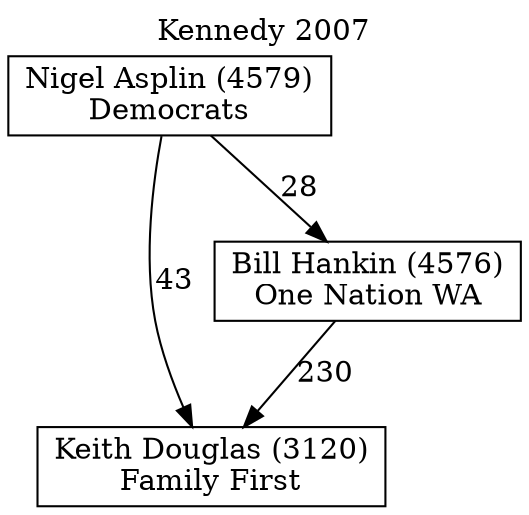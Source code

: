 // House preference flow
digraph "Keith Douglas (3120)_Kennedy_2007" {
	graph [label="Kennedy 2007" labelloc=t mclimit=10]
	node [shape=box]
	"Keith Douglas (3120)" [label="Keith Douglas (3120)
Family First"]
	"Bill Hankin (4576)" [label="Bill Hankin (4576)
One Nation WA"]
	"Nigel Asplin (4579)" [label="Nigel Asplin (4579)
Democrats"]
	"Bill Hankin (4576)" -> "Keith Douglas (3120)" [label=230]
	"Nigel Asplin (4579)" -> "Bill Hankin (4576)" [label=28]
	"Nigel Asplin (4579)" -> "Keith Douglas (3120)" [label=43]
}
